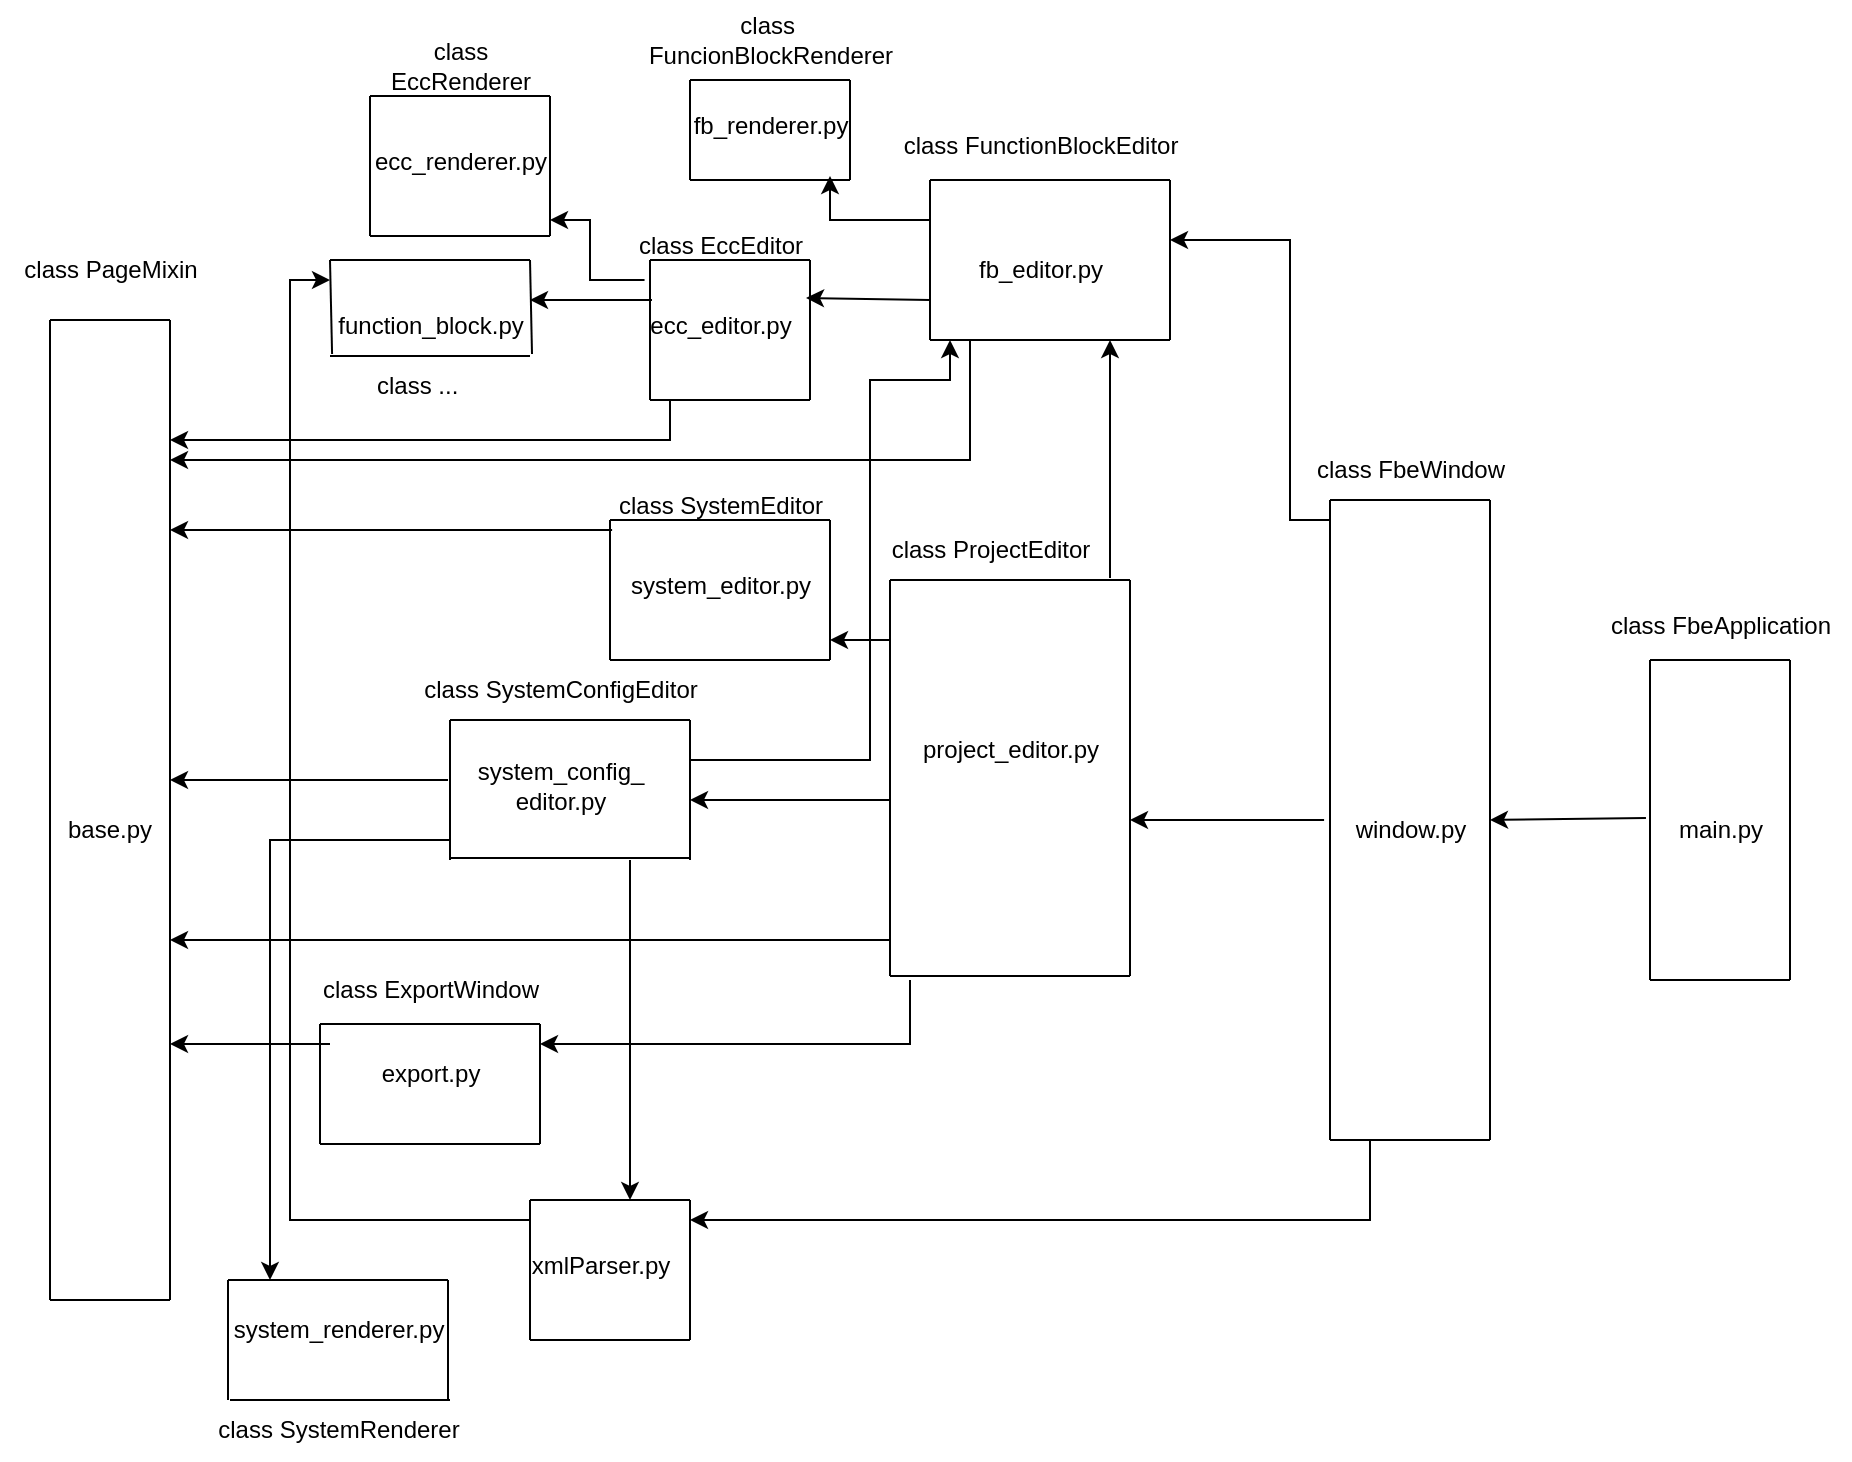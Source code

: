 <mxfile version="26.1.0">
  <diagram name="Página-1" id="klKYzCjV6aNcObQixcEk">
    <mxGraphModel dx="2261" dy="1959" grid="1" gridSize="10" guides="1" tooltips="1" connect="1" arrows="1" fold="1" page="1" pageScale="1" pageWidth="827" pageHeight="1169" math="0" shadow="0">
      <root>
        <mxCell id="0" />
        <mxCell id="1" parent="0" />
        <mxCell id="1G_mwM_GGULK1q_mN7D--5" value="" style="endArrow=none;html=1;rounded=0;" parent="1" edge="1">
          <mxGeometry width="50" height="50" relative="1" as="geometry">
            <mxPoint x="-200" y="150" as="sourcePoint" />
            <mxPoint x="-140" y="150" as="targetPoint" />
          </mxGeometry>
        </mxCell>
        <mxCell id="1G_mwM_GGULK1q_mN7D--8" value="" style="endArrow=none;html=1;rounded=0;" parent="1" edge="1">
          <mxGeometry width="50" height="50" relative="1" as="geometry">
            <mxPoint x="-200" y="640" as="sourcePoint" />
            <mxPoint x="-200" y="150" as="targetPoint" />
          </mxGeometry>
        </mxCell>
        <mxCell id="1G_mwM_GGULK1q_mN7D--9" value="" style="endArrow=none;html=1;rounded=0;" parent="1" edge="1">
          <mxGeometry width="50" height="50" relative="1" as="geometry">
            <mxPoint x="-140" y="640" as="sourcePoint" />
            <mxPoint x="-140" y="150" as="targetPoint" />
          </mxGeometry>
        </mxCell>
        <mxCell id="1G_mwM_GGULK1q_mN7D--10" value="" style="endArrow=none;html=1;rounded=0;" parent="1" edge="1">
          <mxGeometry width="50" height="50" relative="1" as="geometry">
            <mxPoint x="-200" y="640" as="sourcePoint" />
            <mxPoint x="-140" y="640" as="targetPoint" />
          </mxGeometry>
        </mxCell>
        <mxCell id="1G_mwM_GGULK1q_mN7D--11" value="&lt;div&gt;base.py&lt;/div&gt;" style="text;html=1;align=center;verticalAlign=middle;whiteSpace=wrap;rounded=0;" parent="1" vertex="1">
          <mxGeometry x="-200" y="390" width="60" height="30" as="geometry" />
        </mxCell>
        <mxCell id="1G_mwM_GGULK1q_mN7D--12" value="" style="endArrow=none;html=1;rounded=0;" parent="1" edge="1">
          <mxGeometry width="50" height="50" relative="1" as="geometry">
            <mxPoint x="-65" y="562" as="sourcePoint" />
            <mxPoint x="-65" y="502" as="targetPoint" />
          </mxGeometry>
        </mxCell>
        <mxCell id="1G_mwM_GGULK1q_mN7D--13" value="" style="endArrow=none;html=1;rounded=0;" parent="1" edge="1">
          <mxGeometry width="50" height="50" relative="1" as="geometry">
            <mxPoint x="-65" y="502" as="sourcePoint" />
            <mxPoint x="45" y="502" as="targetPoint" />
          </mxGeometry>
        </mxCell>
        <mxCell id="1G_mwM_GGULK1q_mN7D--14" value="" style="endArrow=none;html=1;rounded=0;" parent="1" edge="1">
          <mxGeometry width="50" height="50" relative="1" as="geometry">
            <mxPoint x="-65" y="562" as="sourcePoint" />
            <mxPoint x="45" y="562" as="targetPoint" />
          </mxGeometry>
        </mxCell>
        <mxCell id="1G_mwM_GGULK1q_mN7D--15" value="" style="endArrow=none;html=1;rounded=0;" parent="1" edge="1">
          <mxGeometry width="50" height="50" relative="1" as="geometry">
            <mxPoint x="45" y="562" as="sourcePoint" />
            <mxPoint x="45" y="502" as="targetPoint" />
          </mxGeometry>
        </mxCell>
        <mxCell id="1G_mwM_GGULK1q_mN7D--16" value="&lt;div&gt;export.py&lt;/div&gt;" style="text;html=1;align=center;verticalAlign=middle;resizable=0;points=[];autosize=1;strokeColor=none;fillColor=none;" parent="1" vertex="1">
          <mxGeometry x="-45" y="512" width="70" height="30" as="geometry" />
        </mxCell>
        <mxCell id="1G_mwM_GGULK1q_mN7D--17" value="&lt;div&gt;class PageMixin&lt;/div&gt;" style="text;html=1;align=center;verticalAlign=middle;resizable=0;points=[];autosize=1;strokeColor=none;fillColor=none;" parent="1" vertex="1">
          <mxGeometry x="-225" y="110" width="110" height="30" as="geometry" />
        </mxCell>
        <mxCell id="1G_mwM_GGULK1q_mN7D--18" value="class ExportWindow" style="text;html=1;align=center;verticalAlign=middle;resizable=0;points=[];autosize=1;strokeColor=none;fillColor=none;" parent="1" vertex="1">
          <mxGeometry x="-75" y="470" width="130" height="30" as="geometry" />
        </mxCell>
        <mxCell id="1G_mwM_GGULK1q_mN7D--20" value="" style="endArrow=classic;html=1;rounded=0;entryX=1;entryY=0.25;entryDx=0;entryDy=0;" parent="1" edge="1">
          <mxGeometry width="50" height="50" relative="1" as="geometry">
            <mxPoint x="-60" y="512" as="sourcePoint" />
            <mxPoint x="-140" y="512" as="targetPoint" />
          </mxGeometry>
        </mxCell>
        <mxCell id="1G_mwM_GGULK1q_mN7D--21" value="" style="endArrow=none;html=1;rounded=0;" parent="1" edge="1">
          <mxGeometry width="50" height="50" relative="1" as="geometry">
            <mxPoint x="220" y="478" as="sourcePoint" />
            <mxPoint x="220" y="280" as="targetPoint" />
          </mxGeometry>
        </mxCell>
        <mxCell id="1G_mwM_GGULK1q_mN7D--22" value="" style="endArrow=none;html=1;rounded=0;" parent="1" edge="1">
          <mxGeometry width="50" height="50" relative="1" as="geometry">
            <mxPoint x="220" y="280" as="sourcePoint" />
            <mxPoint x="340" y="280" as="targetPoint" />
          </mxGeometry>
        </mxCell>
        <mxCell id="1G_mwM_GGULK1q_mN7D--24" value="" style="endArrow=none;html=1;rounded=0;" parent="1" edge="1">
          <mxGeometry width="50" height="50" relative="1" as="geometry">
            <mxPoint x="220" y="478" as="sourcePoint" />
            <mxPoint x="340" y="478" as="targetPoint" />
          </mxGeometry>
        </mxCell>
        <mxCell id="1G_mwM_GGULK1q_mN7D--25" value="" style="endArrow=classic;html=1;rounded=0;" parent="1" edge="1">
          <mxGeometry width="50" height="50" relative="1" as="geometry">
            <mxPoint x="220" y="460" as="sourcePoint" />
            <mxPoint x="-140" y="460" as="targetPoint" />
          </mxGeometry>
        </mxCell>
        <mxCell id="1G_mwM_GGULK1q_mN7D--26" value="&lt;div&gt;project_editor.py&lt;/div&gt;" style="text;html=1;align=center;verticalAlign=middle;resizable=0;points=[];autosize=1;strokeColor=none;fillColor=none;" parent="1" vertex="1">
          <mxGeometry x="225" y="350" width="110" height="30" as="geometry" />
        </mxCell>
        <mxCell id="1G_mwM_GGULK1q_mN7D--27" value="" style="endArrow=none;html=1;rounded=0;" parent="1" edge="1">
          <mxGeometry width="50" height="50" relative="1" as="geometry">
            <mxPoint x="340" y="478" as="sourcePoint" />
            <mxPoint x="340" y="280" as="targetPoint" />
          </mxGeometry>
        </mxCell>
        <mxCell id="1G_mwM_GGULK1q_mN7D--28" value="" style="endArrow=none;html=1;rounded=0;" parent="1" edge="1">
          <mxGeometry width="50" height="50" relative="1" as="geometry">
            <mxPoint x="440" y="560" as="sourcePoint" />
            <mxPoint x="440" y="240" as="targetPoint" />
          </mxGeometry>
        </mxCell>
        <mxCell id="1G_mwM_GGULK1q_mN7D--29" value="" style="endArrow=none;html=1;rounded=0;" parent="1" edge="1">
          <mxGeometry width="50" height="50" relative="1" as="geometry">
            <mxPoint x="440" y="560" as="sourcePoint" />
            <mxPoint x="520" y="560" as="targetPoint" />
          </mxGeometry>
        </mxCell>
        <mxCell id="1G_mwM_GGULK1q_mN7D--30" value="" style="endArrow=none;html=1;rounded=0;" parent="1" edge="1">
          <mxGeometry width="50" height="50" relative="1" as="geometry">
            <mxPoint x="520" y="560" as="sourcePoint" />
            <mxPoint x="520" y="240" as="targetPoint" />
          </mxGeometry>
        </mxCell>
        <mxCell id="1G_mwM_GGULK1q_mN7D--31" value="" style="endArrow=none;html=1;rounded=0;" parent="1" edge="1">
          <mxGeometry width="50" height="50" relative="1" as="geometry">
            <mxPoint x="440" y="240" as="sourcePoint" />
            <mxPoint x="520" y="240" as="targetPoint" />
          </mxGeometry>
        </mxCell>
        <mxCell id="1G_mwM_GGULK1q_mN7D--32" value="&lt;div&gt;window.py&lt;/div&gt;" style="text;html=1;align=center;verticalAlign=middle;resizable=0;points=[];autosize=1;strokeColor=none;fillColor=none;" parent="1" vertex="1">
          <mxGeometry x="440" y="390" width="80" height="30" as="geometry" />
        </mxCell>
        <mxCell id="1G_mwM_GGULK1q_mN7D--33" value="" style="endArrow=classic;html=1;rounded=0;exitX=-0.037;exitY=0.333;exitDx=0;exitDy=0;exitPerimeter=0;" parent="1" source="1G_mwM_GGULK1q_mN7D--32" edge="1">
          <mxGeometry width="50" height="50" relative="1" as="geometry">
            <mxPoint x="390" y="440" as="sourcePoint" />
            <mxPoint x="340" y="400" as="targetPoint" />
          </mxGeometry>
        </mxCell>
        <mxCell id="1G_mwM_GGULK1q_mN7D--34" value="" style="endArrow=none;html=1;rounded=0;" parent="1" edge="1">
          <mxGeometry width="50" height="50" relative="1" as="geometry">
            <mxPoint x="600" y="480" as="sourcePoint" />
            <mxPoint x="600" y="320" as="targetPoint" />
          </mxGeometry>
        </mxCell>
        <mxCell id="1G_mwM_GGULK1q_mN7D--35" value="" style="endArrow=none;html=1;rounded=0;" parent="1" edge="1">
          <mxGeometry width="50" height="50" relative="1" as="geometry">
            <mxPoint x="670" y="480" as="sourcePoint" />
            <mxPoint x="670" y="320" as="targetPoint" />
          </mxGeometry>
        </mxCell>
        <mxCell id="1G_mwM_GGULK1q_mN7D--36" value="&lt;div&gt;main.py&lt;/div&gt;" style="text;html=1;align=center;verticalAlign=middle;resizable=0;points=[];autosize=1;strokeColor=none;fillColor=none;" parent="1" vertex="1">
          <mxGeometry x="600" y="390" width="70" height="30" as="geometry" />
        </mxCell>
        <mxCell id="1G_mwM_GGULK1q_mN7D--37" value="" style="endArrow=none;html=1;rounded=0;" parent="1" edge="1">
          <mxGeometry width="50" height="50" relative="1" as="geometry">
            <mxPoint x="670" y="320" as="sourcePoint" />
            <mxPoint x="600" y="320" as="targetPoint" />
          </mxGeometry>
        </mxCell>
        <mxCell id="1G_mwM_GGULK1q_mN7D--38" value="" style="endArrow=none;html=1;rounded=0;" parent="1" edge="1">
          <mxGeometry width="50" height="50" relative="1" as="geometry">
            <mxPoint x="670" y="480" as="sourcePoint" />
            <mxPoint x="600" y="480" as="targetPoint" />
          </mxGeometry>
        </mxCell>
        <mxCell id="1G_mwM_GGULK1q_mN7D--39" value="" style="endArrow=classic;html=1;rounded=0;exitX=-0.029;exitY=0.3;exitDx=0;exitDy=0;exitPerimeter=0;" parent="1" source="1G_mwM_GGULK1q_mN7D--36" edge="1">
          <mxGeometry width="50" height="50" relative="1" as="geometry">
            <mxPoint x="390" y="450" as="sourcePoint" />
            <mxPoint x="520" y="400" as="targetPoint" />
          </mxGeometry>
        </mxCell>
        <mxCell id="1G_mwM_GGULK1q_mN7D--40" value="class FbeApplication" style="text;html=1;align=center;verticalAlign=middle;resizable=0;points=[];autosize=1;strokeColor=none;fillColor=none;" parent="1" vertex="1">
          <mxGeometry x="570" y="288" width="130" height="30" as="geometry" />
        </mxCell>
        <mxCell id="1G_mwM_GGULK1q_mN7D--41" value="class FbeWindow" style="text;html=1;align=center;verticalAlign=middle;resizable=0;points=[];autosize=1;strokeColor=none;fillColor=none;" parent="1" vertex="1">
          <mxGeometry x="420" y="210" width="120" height="30" as="geometry" />
        </mxCell>
        <mxCell id="1G_mwM_GGULK1q_mN7D--42" value="&lt;div&gt;class ProjectEditor&lt;/div&gt;" style="text;html=1;align=center;verticalAlign=middle;resizable=0;points=[];autosize=1;strokeColor=none;fillColor=none;" parent="1" vertex="1">
          <mxGeometry x="210" y="250" width="120" height="30" as="geometry" />
        </mxCell>
        <mxCell id="1G_mwM_GGULK1q_mN7D--43" value="" style="endArrow=classic;html=1;rounded=0;" parent="1" edge="1">
          <mxGeometry width="50" height="50" relative="1" as="geometry">
            <mxPoint x="230" y="480" as="sourcePoint" />
            <mxPoint x="45" y="512" as="targetPoint" />
            <Array as="points">
              <mxPoint x="230" y="512" />
            </Array>
          </mxGeometry>
        </mxCell>
        <mxCell id="1G_mwM_GGULK1q_mN7D--44" value="" style="endArrow=none;html=1;rounded=0;" parent="1" edge="1">
          <mxGeometry width="50" height="50" relative="1" as="geometry">
            <mxPoint x="240" y="80" as="sourcePoint" />
            <mxPoint x="360" y="80" as="targetPoint" />
          </mxGeometry>
        </mxCell>
        <mxCell id="1G_mwM_GGULK1q_mN7D--45" value="" style="endArrow=none;html=1;rounded=0;" parent="1" edge="1">
          <mxGeometry width="50" height="50" relative="1" as="geometry">
            <mxPoint x="240" y="160" as="sourcePoint" />
            <mxPoint x="360" y="160" as="targetPoint" />
          </mxGeometry>
        </mxCell>
        <mxCell id="1G_mwM_GGULK1q_mN7D--46" value="" style="endArrow=none;html=1;rounded=0;" parent="1" edge="1">
          <mxGeometry width="50" height="50" relative="1" as="geometry">
            <mxPoint x="360" y="160" as="sourcePoint" />
            <mxPoint x="360" y="80" as="targetPoint" />
          </mxGeometry>
        </mxCell>
        <mxCell id="1G_mwM_GGULK1q_mN7D--47" value="" style="endArrow=none;html=1;rounded=0;" parent="1" edge="1">
          <mxGeometry width="50" height="50" relative="1" as="geometry">
            <mxPoint x="240" y="160" as="sourcePoint" />
            <mxPoint x="240" y="80" as="targetPoint" />
          </mxGeometry>
        </mxCell>
        <mxCell id="1G_mwM_GGULK1q_mN7D--48" value="&lt;div&gt;fb_editor.py&lt;/div&gt;" style="text;html=1;align=center;verticalAlign=middle;resizable=0;points=[];autosize=1;strokeColor=none;fillColor=none;" parent="1" vertex="1">
          <mxGeometry x="250" y="110" width="90" height="30" as="geometry" />
        </mxCell>
        <mxCell id="1G_mwM_GGULK1q_mN7D--49" value="class FunctionBlockEditor" style="text;html=1;align=center;verticalAlign=middle;resizable=0;points=[];autosize=1;strokeColor=none;fillColor=none;" parent="1" vertex="1">
          <mxGeometry x="215" y="48" width="160" height="30" as="geometry" />
        </mxCell>
        <mxCell id="1G_mwM_GGULK1q_mN7D--50" value="" style="endArrow=classic;html=1;rounded=0;" parent="1" edge="1">
          <mxGeometry width="50" height="50" relative="1" as="geometry">
            <mxPoint x="440" y="250" as="sourcePoint" />
            <mxPoint x="360" y="110" as="targetPoint" />
            <Array as="points">
              <mxPoint x="420" y="250" />
              <mxPoint x="420" y="110" />
            </Array>
          </mxGeometry>
        </mxCell>
        <mxCell id="1G_mwM_GGULK1q_mN7D--52" value="" style="endArrow=none;html=1;rounded=0;" parent="1" edge="1">
          <mxGeometry width="50" height="50" relative="1" as="geometry">
            <mxPoint x="200" y="80" as="sourcePoint" />
            <mxPoint x="200" y="30" as="targetPoint" />
          </mxGeometry>
        </mxCell>
        <mxCell id="1G_mwM_GGULK1q_mN7D--53" value="" style="endArrow=none;html=1;rounded=0;" parent="1" edge="1">
          <mxGeometry width="50" height="50" relative="1" as="geometry">
            <mxPoint x="120" y="80" as="sourcePoint" />
            <mxPoint x="120" y="30" as="targetPoint" />
          </mxGeometry>
        </mxCell>
        <mxCell id="1G_mwM_GGULK1q_mN7D--54" value="" style="endArrow=none;html=1;rounded=0;" parent="1" edge="1">
          <mxGeometry width="50" height="50" relative="1" as="geometry">
            <mxPoint x="120" y="30" as="sourcePoint" />
            <mxPoint x="200" y="30" as="targetPoint" />
          </mxGeometry>
        </mxCell>
        <mxCell id="1G_mwM_GGULK1q_mN7D--55" value="" style="endArrow=none;html=1;rounded=0;" parent="1" edge="1">
          <mxGeometry width="50" height="50" relative="1" as="geometry">
            <mxPoint x="120" y="80" as="sourcePoint" />
            <mxPoint x="200" y="80" as="targetPoint" />
          </mxGeometry>
        </mxCell>
        <mxCell id="1G_mwM_GGULK1q_mN7D--56" value="&lt;div&gt;fb_renderer.py&lt;/div&gt;" style="text;html=1;align=center;verticalAlign=middle;resizable=0;points=[];autosize=1;strokeColor=none;fillColor=none;" parent="1" vertex="1">
          <mxGeometry x="110" y="38" width="100" height="30" as="geometry" />
        </mxCell>
        <mxCell id="1G_mwM_GGULK1q_mN7D--57" value="&lt;div&gt;class&amp;nbsp;&lt;/div&gt;&lt;div&gt;FuncionBlockRenderer&lt;/div&gt;" style="text;html=1;align=center;verticalAlign=middle;resizable=0;points=[];autosize=1;strokeColor=none;fillColor=none;" parent="1" vertex="1">
          <mxGeometry x="85" y="-10" width="150" height="40" as="geometry" />
        </mxCell>
        <mxCell id="1G_mwM_GGULK1q_mN7D--58" value="" style="endArrow=classic;html=1;rounded=0;" parent="1" edge="1">
          <mxGeometry width="50" height="50" relative="1" as="geometry">
            <mxPoint x="240" y="100" as="sourcePoint" />
            <mxPoint x="190" y="78" as="targetPoint" />
            <Array as="points">
              <mxPoint x="220" y="100" />
              <mxPoint x="190" y="100" />
            </Array>
          </mxGeometry>
        </mxCell>
        <mxCell id="1G_mwM_GGULK1q_mN7D--59" value="" style="endArrow=classic;html=1;rounded=0;" parent="1" edge="1">
          <mxGeometry width="50" height="50" relative="1" as="geometry">
            <mxPoint x="260" y="160" as="sourcePoint" />
            <mxPoint x="-140" y="220" as="targetPoint" />
            <Array as="points">
              <mxPoint x="260" y="220" />
            </Array>
          </mxGeometry>
        </mxCell>
        <mxCell id="1G_mwM_GGULK1q_mN7D--60" value="" style="endArrow=none;html=1;rounded=0;" parent="1" edge="1">
          <mxGeometry width="50" height="50" relative="1" as="geometry">
            <mxPoint x="180" y="190" as="sourcePoint" />
            <mxPoint x="180" y="120" as="targetPoint" />
          </mxGeometry>
        </mxCell>
        <mxCell id="1G_mwM_GGULK1q_mN7D--61" value="" style="endArrow=none;html=1;rounded=0;" parent="1" edge="1">
          <mxGeometry width="50" height="50" relative="1" as="geometry">
            <mxPoint x="100" y="190" as="sourcePoint" />
            <mxPoint x="100" y="120" as="targetPoint" />
          </mxGeometry>
        </mxCell>
        <mxCell id="1G_mwM_GGULK1q_mN7D--62" value="" style="endArrow=none;html=1;rounded=0;" parent="1" edge="1">
          <mxGeometry width="50" height="50" relative="1" as="geometry">
            <mxPoint x="100" y="190" as="sourcePoint" />
            <mxPoint x="180" y="190" as="targetPoint" />
          </mxGeometry>
        </mxCell>
        <mxCell id="1G_mwM_GGULK1q_mN7D--63" value="" style="endArrow=none;html=1;rounded=0;" parent="1" edge="1">
          <mxGeometry width="50" height="50" relative="1" as="geometry">
            <mxPoint x="100" y="120" as="sourcePoint" />
            <mxPoint x="180" y="120" as="targetPoint" />
          </mxGeometry>
        </mxCell>
        <mxCell id="1G_mwM_GGULK1q_mN7D--64" value="&lt;div&gt;ecc_editor.py&lt;/div&gt;" style="text;html=1;align=center;verticalAlign=middle;resizable=0;points=[];autosize=1;strokeColor=none;fillColor=none;" parent="1" vertex="1">
          <mxGeometry x="90" y="138" width="90" height="30" as="geometry" />
        </mxCell>
        <mxCell id="1G_mwM_GGULK1q_mN7D--65" value="class EccEditor" style="text;html=1;align=center;verticalAlign=middle;resizable=0;points=[];autosize=1;strokeColor=none;fillColor=none;" parent="1" vertex="1">
          <mxGeometry x="80" y="98" width="110" height="30" as="geometry" />
        </mxCell>
        <mxCell id="1G_mwM_GGULK1q_mN7D--66" value="" style="endArrow=classic;html=1;rounded=0;entryX=0.978;entryY=0.033;entryDx=0;entryDy=0;entryPerimeter=0;" parent="1" target="1G_mwM_GGULK1q_mN7D--64" edge="1">
          <mxGeometry width="50" height="50" relative="1" as="geometry">
            <mxPoint x="240" y="140" as="sourcePoint" />
            <mxPoint x="310" y="170" as="targetPoint" />
          </mxGeometry>
        </mxCell>
        <mxCell id="1G_mwM_GGULK1q_mN7D--67" value="" style="endArrow=none;html=1;rounded=0;" parent="1" edge="1">
          <mxGeometry width="50" height="50" relative="1" as="geometry">
            <mxPoint x="-40" y="108" as="sourcePoint" />
            <mxPoint x="-40" y="38" as="targetPoint" />
          </mxGeometry>
        </mxCell>
        <mxCell id="1G_mwM_GGULK1q_mN7D--68" value="" style="endArrow=none;html=1;rounded=0;" parent="1" edge="1">
          <mxGeometry width="50" height="50" relative="1" as="geometry">
            <mxPoint x="50" y="108" as="sourcePoint" />
            <mxPoint x="50" y="38" as="targetPoint" />
          </mxGeometry>
        </mxCell>
        <mxCell id="1G_mwM_GGULK1q_mN7D--69" value="" style="endArrow=none;html=1;rounded=0;" parent="1" edge="1">
          <mxGeometry width="50" height="50" relative="1" as="geometry">
            <mxPoint x="-40" y="108" as="sourcePoint" />
            <mxPoint x="50" y="108" as="targetPoint" />
          </mxGeometry>
        </mxCell>
        <mxCell id="1G_mwM_GGULK1q_mN7D--70" value="" style="endArrow=none;html=1;rounded=0;" parent="1" edge="1">
          <mxGeometry width="50" height="50" relative="1" as="geometry">
            <mxPoint x="-40" y="38" as="sourcePoint" />
            <mxPoint x="50" y="38" as="targetPoint" />
          </mxGeometry>
        </mxCell>
        <mxCell id="1G_mwM_GGULK1q_mN7D--71" value="ecc_renderer.py" style="text;html=1;align=center;verticalAlign=middle;resizable=0;points=[];autosize=1;strokeColor=none;fillColor=none;" parent="1" vertex="1">
          <mxGeometry x="-50" y="56" width="110" height="30" as="geometry" />
        </mxCell>
        <mxCell id="DzmmM3WBSsCqbPa7CIRs-1" value="&lt;div&gt;class&lt;/div&gt;EccRenderer" style="text;html=1;align=center;verticalAlign=middle;resizable=0;points=[];autosize=1;strokeColor=none;fillColor=none;" parent="1" vertex="1">
          <mxGeometry x="-40" y="3" width="90" height="40" as="geometry" />
        </mxCell>
        <mxCell id="DzmmM3WBSsCqbPa7CIRs-2" value="" style="endArrow=classic;html=1;rounded=0;exitX=0.157;exitY=1.067;exitDx=0;exitDy=0;exitPerimeter=0;" parent="1" source="1G_mwM_GGULK1q_mN7D--65" edge="1">
          <mxGeometry width="50" height="50" relative="1" as="geometry">
            <mxPoint x="30" y="110" as="sourcePoint" />
            <mxPoint x="50" y="100" as="targetPoint" />
            <Array as="points">
              <mxPoint x="70" y="130" />
              <mxPoint x="70" y="100" />
            </Array>
          </mxGeometry>
        </mxCell>
        <mxCell id="DzmmM3WBSsCqbPa7CIRs-4" value="" style="endArrow=none;html=1;rounded=0;exitX=0.925;exitY=0.967;exitDx=0;exitDy=0;exitPerimeter=0;" parent="1" source="DzmmM3WBSsCqbPa7CIRs-8" edge="1">
          <mxGeometry width="50" height="50" relative="1" as="geometry">
            <mxPoint x="40" y="190" as="sourcePoint" />
            <mxPoint x="40" y="120" as="targetPoint" />
          </mxGeometry>
        </mxCell>
        <mxCell id="DzmmM3WBSsCqbPa7CIRs-5" value="" style="endArrow=none;html=1;rounded=0;exitX=0.092;exitY=0.967;exitDx=0;exitDy=0;exitPerimeter=0;" parent="1" source="DzmmM3WBSsCqbPa7CIRs-8" edge="1">
          <mxGeometry width="50" height="50" relative="1" as="geometry">
            <mxPoint x="-60" y="190" as="sourcePoint" />
            <mxPoint x="-60" y="120" as="targetPoint" />
          </mxGeometry>
        </mxCell>
        <mxCell id="DzmmM3WBSsCqbPa7CIRs-6" value="" style="endArrow=none;html=1;rounded=0;" parent="1" edge="1">
          <mxGeometry width="50" height="50" relative="1" as="geometry">
            <mxPoint x="-60" y="168" as="sourcePoint" />
            <mxPoint x="40" y="168" as="targetPoint" />
          </mxGeometry>
        </mxCell>
        <mxCell id="DzmmM3WBSsCqbPa7CIRs-7" value="" style="endArrow=none;html=1;rounded=0;" parent="1" edge="1">
          <mxGeometry width="50" height="50" relative="1" as="geometry">
            <mxPoint x="-60" y="120" as="sourcePoint" />
            <mxPoint x="40" y="120" as="targetPoint" />
          </mxGeometry>
        </mxCell>
        <mxCell id="DzmmM3WBSsCqbPa7CIRs-8" value="&lt;div&gt;function_block.py&lt;/div&gt;" style="text;html=1;align=center;verticalAlign=middle;resizable=0;points=[];autosize=1;strokeColor=none;fillColor=none;" parent="1" vertex="1">
          <mxGeometry x="-70" y="138" width="120" height="30" as="geometry" />
        </mxCell>
        <mxCell id="DzmmM3WBSsCqbPa7CIRs-9" value="class ...&amp;nbsp;" style="text;html=1;align=center;verticalAlign=middle;resizable=0;points=[];autosize=1;strokeColor=none;fillColor=none;" parent="1" vertex="1">
          <mxGeometry x="-50" y="168" width="70" height="30" as="geometry" />
        </mxCell>
        <mxCell id="DzmmM3WBSsCqbPa7CIRs-10" value="" style="endArrow=classic;html=1;rounded=0;exitX=0.122;exitY=0.067;exitDx=0;exitDy=0;exitPerimeter=0;" parent="1" source="1G_mwM_GGULK1q_mN7D--64" edge="1">
          <mxGeometry width="50" height="50" relative="1" as="geometry">
            <mxPoint x="60" y="250" as="sourcePoint" />
            <mxPoint x="40" y="140" as="targetPoint" />
          </mxGeometry>
        </mxCell>
        <mxCell id="DzmmM3WBSsCqbPa7CIRs-11" value="" style="endArrow=none;html=1;rounded=0;" parent="1" edge="1">
          <mxGeometry width="50" height="50" relative="1" as="geometry">
            <mxPoint x="80" y="320" as="sourcePoint" />
            <mxPoint x="80" y="250" as="targetPoint" />
          </mxGeometry>
        </mxCell>
        <mxCell id="DzmmM3WBSsCqbPa7CIRs-12" value="" style="endArrow=none;html=1;rounded=0;" parent="1" edge="1">
          <mxGeometry width="50" height="50" relative="1" as="geometry">
            <mxPoint x="190" y="320" as="sourcePoint" />
            <mxPoint x="190" y="250" as="targetPoint" />
          </mxGeometry>
        </mxCell>
        <mxCell id="DzmmM3WBSsCqbPa7CIRs-13" value="" style="endArrow=none;html=1;rounded=0;" parent="1" edge="1">
          <mxGeometry width="50" height="50" relative="1" as="geometry">
            <mxPoint x="80" y="320" as="sourcePoint" />
            <mxPoint x="190" y="320" as="targetPoint" />
          </mxGeometry>
        </mxCell>
        <mxCell id="DzmmM3WBSsCqbPa7CIRs-14" value="" style="endArrow=none;html=1;rounded=0;" parent="1" edge="1">
          <mxGeometry width="50" height="50" relative="1" as="geometry">
            <mxPoint x="80" y="250" as="sourcePoint" />
            <mxPoint x="190" y="250" as="targetPoint" />
          </mxGeometry>
        </mxCell>
        <mxCell id="DzmmM3WBSsCqbPa7CIRs-15" value="system_editor.py" style="text;html=1;align=center;verticalAlign=middle;resizable=0;points=[];autosize=1;strokeColor=none;fillColor=none;" parent="1" vertex="1">
          <mxGeometry x="80" y="268" width="110" height="30" as="geometry" />
        </mxCell>
        <mxCell id="DzmmM3WBSsCqbPa7CIRs-16" value="class SystemEditor" style="text;html=1;align=center;verticalAlign=middle;resizable=0;points=[];autosize=1;strokeColor=none;fillColor=none;" parent="1" vertex="1">
          <mxGeometry x="70" y="228" width="130" height="30" as="geometry" />
        </mxCell>
        <mxCell id="DzmmM3WBSsCqbPa7CIRs-17" value="" style="endArrow=classic;html=1;rounded=0;" parent="1" edge="1">
          <mxGeometry width="50" height="50" relative="1" as="geometry">
            <mxPoint x="220" y="310" as="sourcePoint" />
            <mxPoint x="190" y="310" as="targetPoint" />
          </mxGeometry>
        </mxCell>
        <mxCell id="DzmmM3WBSsCqbPa7CIRs-18" value="" style="endArrow=classic;html=1;rounded=0;exitX=1;exitY=0.967;exitDx=0;exitDy=0;exitPerimeter=0;" parent="1" source="1G_mwM_GGULK1q_mN7D--42" edge="1">
          <mxGeometry width="50" height="50" relative="1" as="geometry">
            <mxPoint x="100" y="360" as="sourcePoint" />
            <mxPoint x="330" y="160" as="targetPoint" />
          </mxGeometry>
        </mxCell>
        <mxCell id="DzmmM3WBSsCqbPa7CIRs-19" value="" style="endArrow=classic;html=1;rounded=0;" parent="1" edge="1">
          <mxGeometry width="50" height="50" relative="1" as="geometry">
            <mxPoint x="110" y="190" as="sourcePoint" />
            <mxPoint x="-140" y="210" as="targetPoint" />
            <Array as="points">
              <mxPoint x="110" y="210" />
            </Array>
          </mxGeometry>
        </mxCell>
        <mxCell id="DzmmM3WBSsCqbPa7CIRs-20" value="" style="endArrow=classic;html=1;rounded=0;exitX=0.085;exitY=0.9;exitDx=0;exitDy=0;exitPerimeter=0;" parent="1" source="DzmmM3WBSsCqbPa7CIRs-16" edge="1">
          <mxGeometry width="50" height="50" relative="1" as="geometry">
            <mxPoint x="100" y="360" as="sourcePoint" />
            <mxPoint x="-140" y="255" as="targetPoint" />
          </mxGeometry>
        </mxCell>
        <mxCell id="DzmmM3WBSsCqbPa7CIRs-21" value="" style="endArrow=none;html=1;rounded=0;" parent="1" edge="1">
          <mxGeometry width="50" height="50" relative="1" as="geometry">
            <mxPoint x="120" y="660" as="sourcePoint" />
            <mxPoint x="120" y="590" as="targetPoint" />
          </mxGeometry>
        </mxCell>
        <mxCell id="DzmmM3WBSsCqbPa7CIRs-22" value="" style="endArrow=none;html=1;rounded=0;" parent="1" edge="1">
          <mxGeometry width="50" height="50" relative="1" as="geometry">
            <mxPoint x="40" y="660" as="sourcePoint" />
            <mxPoint x="40" y="590" as="targetPoint" />
          </mxGeometry>
        </mxCell>
        <mxCell id="DzmmM3WBSsCqbPa7CIRs-23" value="" style="endArrow=none;html=1;rounded=0;" parent="1" edge="1">
          <mxGeometry width="50" height="50" relative="1" as="geometry">
            <mxPoint x="40" y="660" as="sourcePoint" />
            <mxPoint x="120" y="660" as="targetPoint" />
          </mxGeometry>
        </mxCell>
        <mxCell id="DzmmM3WBSsCqbPa7CIRs-24" value="" style="endArrow=none;html=1;rounded=0;" parent="1" edge="1">
          <mxGeometry width="50" height="50" relative="1" as="geometry">
            <mxPoint x="40" y="590" as="sourcePoint" />
            <mxPoint x="120" y="590" as="targetPoint" />
          </mxGeometry>
        </mxCell>
        <mxCell id="DzmmM3WBSsCqbPa7CIRs-25" value="xmlParser.py" style="text;html=1;align=center;verticalAlign=middle;resizable=0;points=[];autosize=1;strokeColor=none;fillColor=none;" parent="1" vertex="1">
          <mxGeometry x="30" y="608" width="90" height="30" as="geometry" />
        </mxCell>
        <mxCell id="DzmmM3WBSsCqbPa7CIRs-26" value="" style="endArrow=classic;html=1;rounded=0;" parent="1" edge="1">
          <mxGeometry width="50" height="50" relative="1" as="geometry">
            <mxPoint x="460" y="560" as="sourcePoint" />
            <mxPoint x="120" y="600" as="targetPoint" />
            <Array as="points">
              <mxPoint x="460" y="600" />
            </Array>
          </mxGeometry>
        </mxCell>
        <mxCell id="DzmmM3WBSsCqbPa7CIRs-27" value="" style="endArrow=classic;html=1;rounded=0;" parent="1" edge="1">
          <mxGeometry width="50" height="50" relative="1" as="geometry">
            <mxPoint x="40" y="600" as="sourcePoint" />
            <mxPoint x="-60" y="130" as="targetPoint" />
            <Array as="points">
              <mxPoint x="-80" y="600" />
              <mxPoint x="-80" y="130" />
            </Array>
          </mxGeometry>
        </mxCell>
        <mxCell id="DzmmM3WBSsCqbPa7CIRs-28" value="" style="endArrow=none;html=1;rounded=0;" parent="1" edge="1">
          <mxGeometry width="50" height="50" relative="1" as="geometry">
            <mxPoint y="420" as="sourcePoint" />
            <mxPoint y="350" as="targetPoint" />
          </mxGeometry>
        </mxCell>
        <mxCell id="DzmmM3WBSsCqbPa7CIRs-29" value="" style="endArrow=none;html=1;rounded=0;" parent="1" edge="1">
          <mxGeometry width="50" height="50" relative="1" as="geometry">
            <mxPoint x="120" y="420" as="sourcePoint" />
            <mxPoint x="120" y="350" as="targetPoint" />
          </mxGeometry>
        </mxCell>
        <mxCell id="DzmmM3WBSsCqbPa7CIRs-30" value="" style="endArrow=classic;html=1;rounded=0;" parent="1" edge="1">
          <mxGeometry width="50" height="50" relative="1" as="geometry">
            <mxPoint x="220" y="390" as="sourcePoint" />
            <mxPoint x="120" y="390" as="targetPoint" />
          </mxGeometry>
        </mxCell>
        <mxCell id="DzmmM3WBSsCqbPa7CIRs-31" value="" style="endArrow=none;html=1;rounded=0;" parent="1" edge="1">
          <mxGeometry width="50" height="50" relative="1" as="geometry">
            <mxPoint y="350" as="sourcePoint" />
            <mxPoint x="120" y="350" as="targetPoint" />
          </mxGeometry>
        </mxCell>
        <mxCell id="DzmmM3WBSsCqbPa7CIRs-32" value="" style="endArrow=none;html=1;rounded=0;" parent="1" edge="1">
          <mxGeometry width="50" height="50" relative="1" as="geometry">
            <mxPoint y="419" as="sourcePoint" />
            <mxPoint x="120" y="419" as="targetPoint" />
          </mxGeometry>
        </mxCell>
        <mxCell id="DzmmM3WBSsCqbPa7CIRs-33" value="system_config_&lt;div&gt;editor.py&lt;/div&gt;" style="text;html=1;align=center;verticalAlign=middle;resizable=0;points=[];autosize=1;strokeColor=none;fillColor=none;" parent="1" vertex="1">
          <mxGeometry y="363" width="110" height="40" as="geometry" />
        </mxCell>
        <mxCell id="DzmmM3WBSsCqbPa7CIRs-34" value="class SystemConfigEditor" style="text;html=1;align=center;verticalAlign=middle;resizable=0;points=[];autosize=1;strokeColor=none;fillColor=none;" parent="1" vertex="1">
          <mxGeometry x="-25" y="320" width="160" height="30" as="geometry" />
        </mxCell>
        <mxCell id="DzmmM3WBSsCqbPa7CIRs-35" value="" style="endArrow=classic;html=1;rounded=0;exitX=-0.009;exitY=0.425;exitDx=0;exitDy=0;exitPerimeter=0;" parent="1" source="DzmmM3WBSsCqbPa7CIRs-33" edge="1">
          <mxGeometry width="50" height="50" relative="1" as="geometry">
            <mxPoint x="-10" y="390" as="sourcePoint" />
            <mxPoint x="-140" y="380" as="targetPoint" />
          </mxGeometry>
        </mxCell>
        <mxCell id="DzmmM3WBSsCqbPa7CIRs-37" value="" style="endArrow=classic;html=1;rounded=0;" parent="1" edge="1">
          <mxGeometry width="50" height="50" relative="1" as="geometry">
            <mxPoint x="90" y="420" as="sourcePoint" />
            <mxPoint x="90" y="590" as="targetPoint" />
          </mxGeometry>
        </mxCell>
        <mxCell id="DzmmM3WBSsCqbPa7CIRs-38" value="" style="endArrow=classic;html=1;rounded=0;" parent="1" edge="1">
          <mxGeometry width="50" height="50" relative="1" as="geometry">
            <mxPoint x="120" y="370" as="sourcePoint" />
            <mxPoint x="250" y="160" as="targetPoint" />
            <Array as="points">
              <mxPoint x="210" y="370" />
              <mxPoint x="210" y="180" />
              <mxPoint x="250" y="180" />
            </Array>
          </mxGeometry>
        </mxCell>
        <mxCell id="DzmmM3WBSsCqbPa7CIRs-39" value="" style="endArrow=none;html=1;rounded=0;" parent="1" edge="1">
          <mxGeometry width="50" height="50" relative="1" as="geometry">
            <mxPoint x="-111" y="690" as="sourcePoint" />
            <mxPoint x="-111" y="630" as="targetPoint" />
          </mxGeometry>
        </mxCell>
        <mxCell id="DzmmM3WBSsCqbPa7CIRs-40" value="" style="endArrow=none;html=1;rounded=0;" parent="1" edge="1">
          <mxGeometry width="50" height="50" relative="1" as="geometry">
            <mxPoint x="-111" y="630" as="sourcePoint" />
            <mxPoint x="-1" y="630" as="targetPoint" />
          </mxGeometry>
        </mxCell>
        <mxCell id="DzmmM3WBSsCqbPa7CIRs-41" value="" style="endArrow=none;html=1;rounded=0;" parent="1" edge="1">
          <mxGeometry width="50" height="50" relative="1" as="geometry">
            <mxPoint x="-110" y="690" as="sourcePoint" />
            <mxPoint y="690" as="targetPoint" />
          </mxGeometry>
        </mxCell>
        <mxCell id="DzmmM3WBSsCqbPa7CIRs-42" value="" style="endArrow=none;html=1;rounded=0;" parent="1" edge="1">
          <mxGeometry width="50" height="50" relative="1" as="geometry">
            <mxPoint x="-1" y="690" as="sourcePoint" />
            <mxPoint x="-1" y="630" as="targetPoint" />
          </mxGeometry>
        </mxCell>
        <mxCell id="DzmmM3WBSsCqbPa7CIRs-43" value="&lt;div&gt;system_renderer.py&lt;/div&gt;" style="text;html=1;align=center;verticalAlign=middle;resizable=0;points=[];autosize=1;strokeColor=none;fillColor=none;" parent="1" vertex="1">
          <mxGeometry x="-121" y="640" width="130" height="30" as="geometry" />
        </mxCell>
        <mxCell id="DzmmM3WBSsCqbPa7CIRs-44" value="class SystemRenderer" style="text;html=1;align=center;verticalAlign=middle;resizable=0;points=[];autosize=1;strokeColor=none;fillColor=none;" parent="1" vertex="1">
          <mxGeometry x="-126" y="690" width="140" height="30" as="geometry" />
        </mxCell>
        <mxCell id="DzmmM3WBSsCqbPa7CIRs-47" value="" style="endArrow=classic;html=1;rounded=0;" parent="1" edge="1">
          <mxGeometry width="50" height="50" relative="1" as="geometry">
            <mxPoint y="410" as="sourcePoint" />
            <mxPoint x="-90" y="630" as="targetPoint" />
            <Array as="points">
              <mxPoint x="-90" y="410" />
            </Array>
          </mxGeometry>
        </mxCell>
      </root>
    </mxGraphModel>
  </diagram>
</mxfile>
